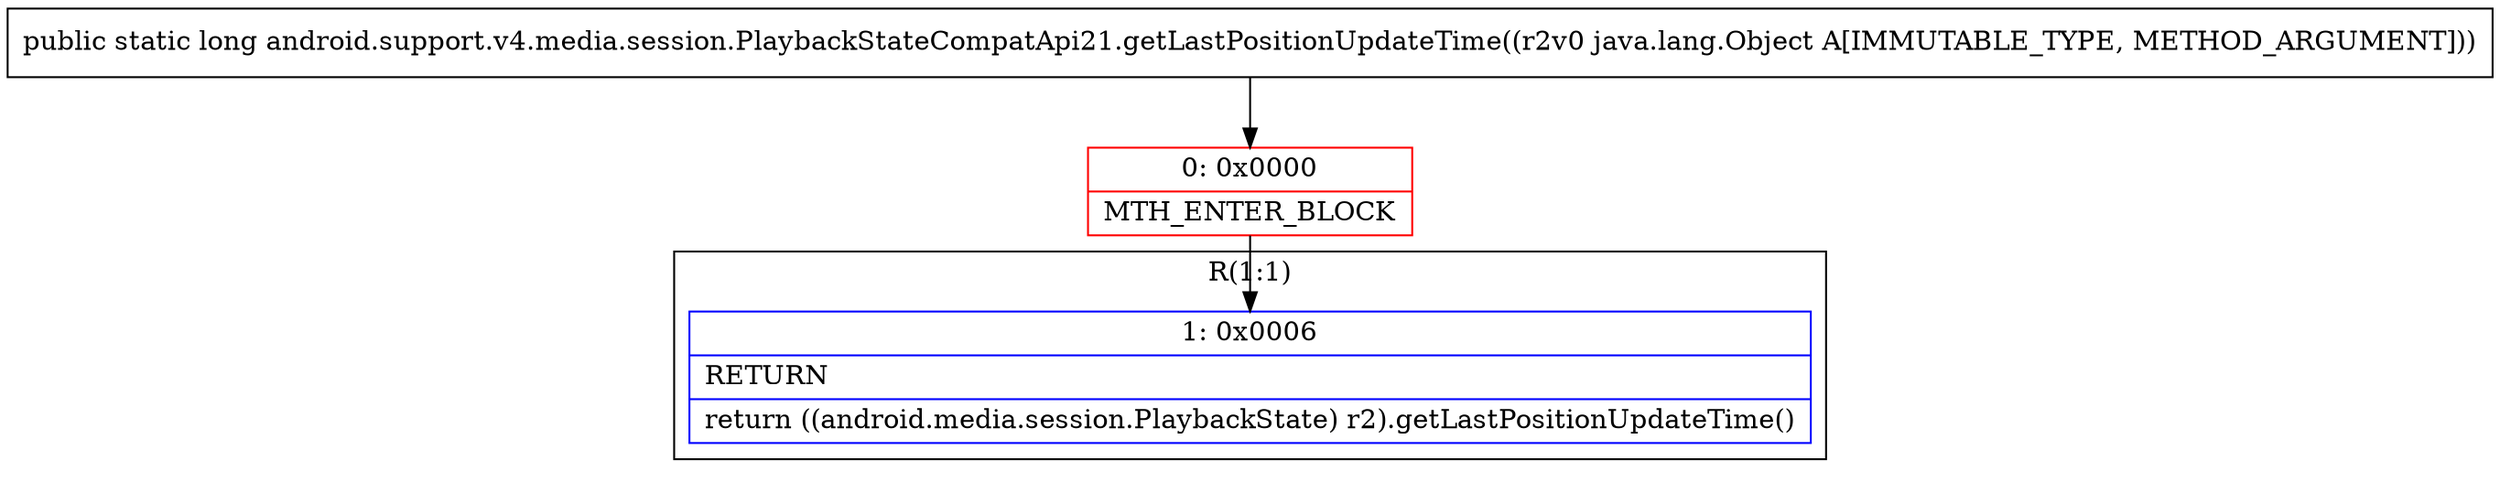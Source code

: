 digraph "CFG forandroid.support.v4.media.session.PlaybackStateCompatApi21.getLastPositionUpdateTime(Ljava\/lang\/Object;)J" {
subgraph cluster_Region_703565355 {
label = "R(1:1)";
node [shape=record,color=blue];
Node_1 [shape=record,label="{1\:\ 0x0006|RETURN\l|return ((android.media.session.PlaybackState) r2).getLastPositionUpdateTime()\l}"];
}
Node_0 [shape=record,color=red,label="{0\:\ 0x0000|MTH_ENTER_BLOCK\l}"];
MethodNode[shape=record,label="{public static long android.support.v4.media.session.PlaybackStateCompatApi21.getLastPositionUpdateTime((r2v0 java.lang.Object A[IMMUTABLE_TYPE, METHOD_ARGUMENT])) }"];
MethodNode -> Node_0;
Node_0 -> Node_1;
}

